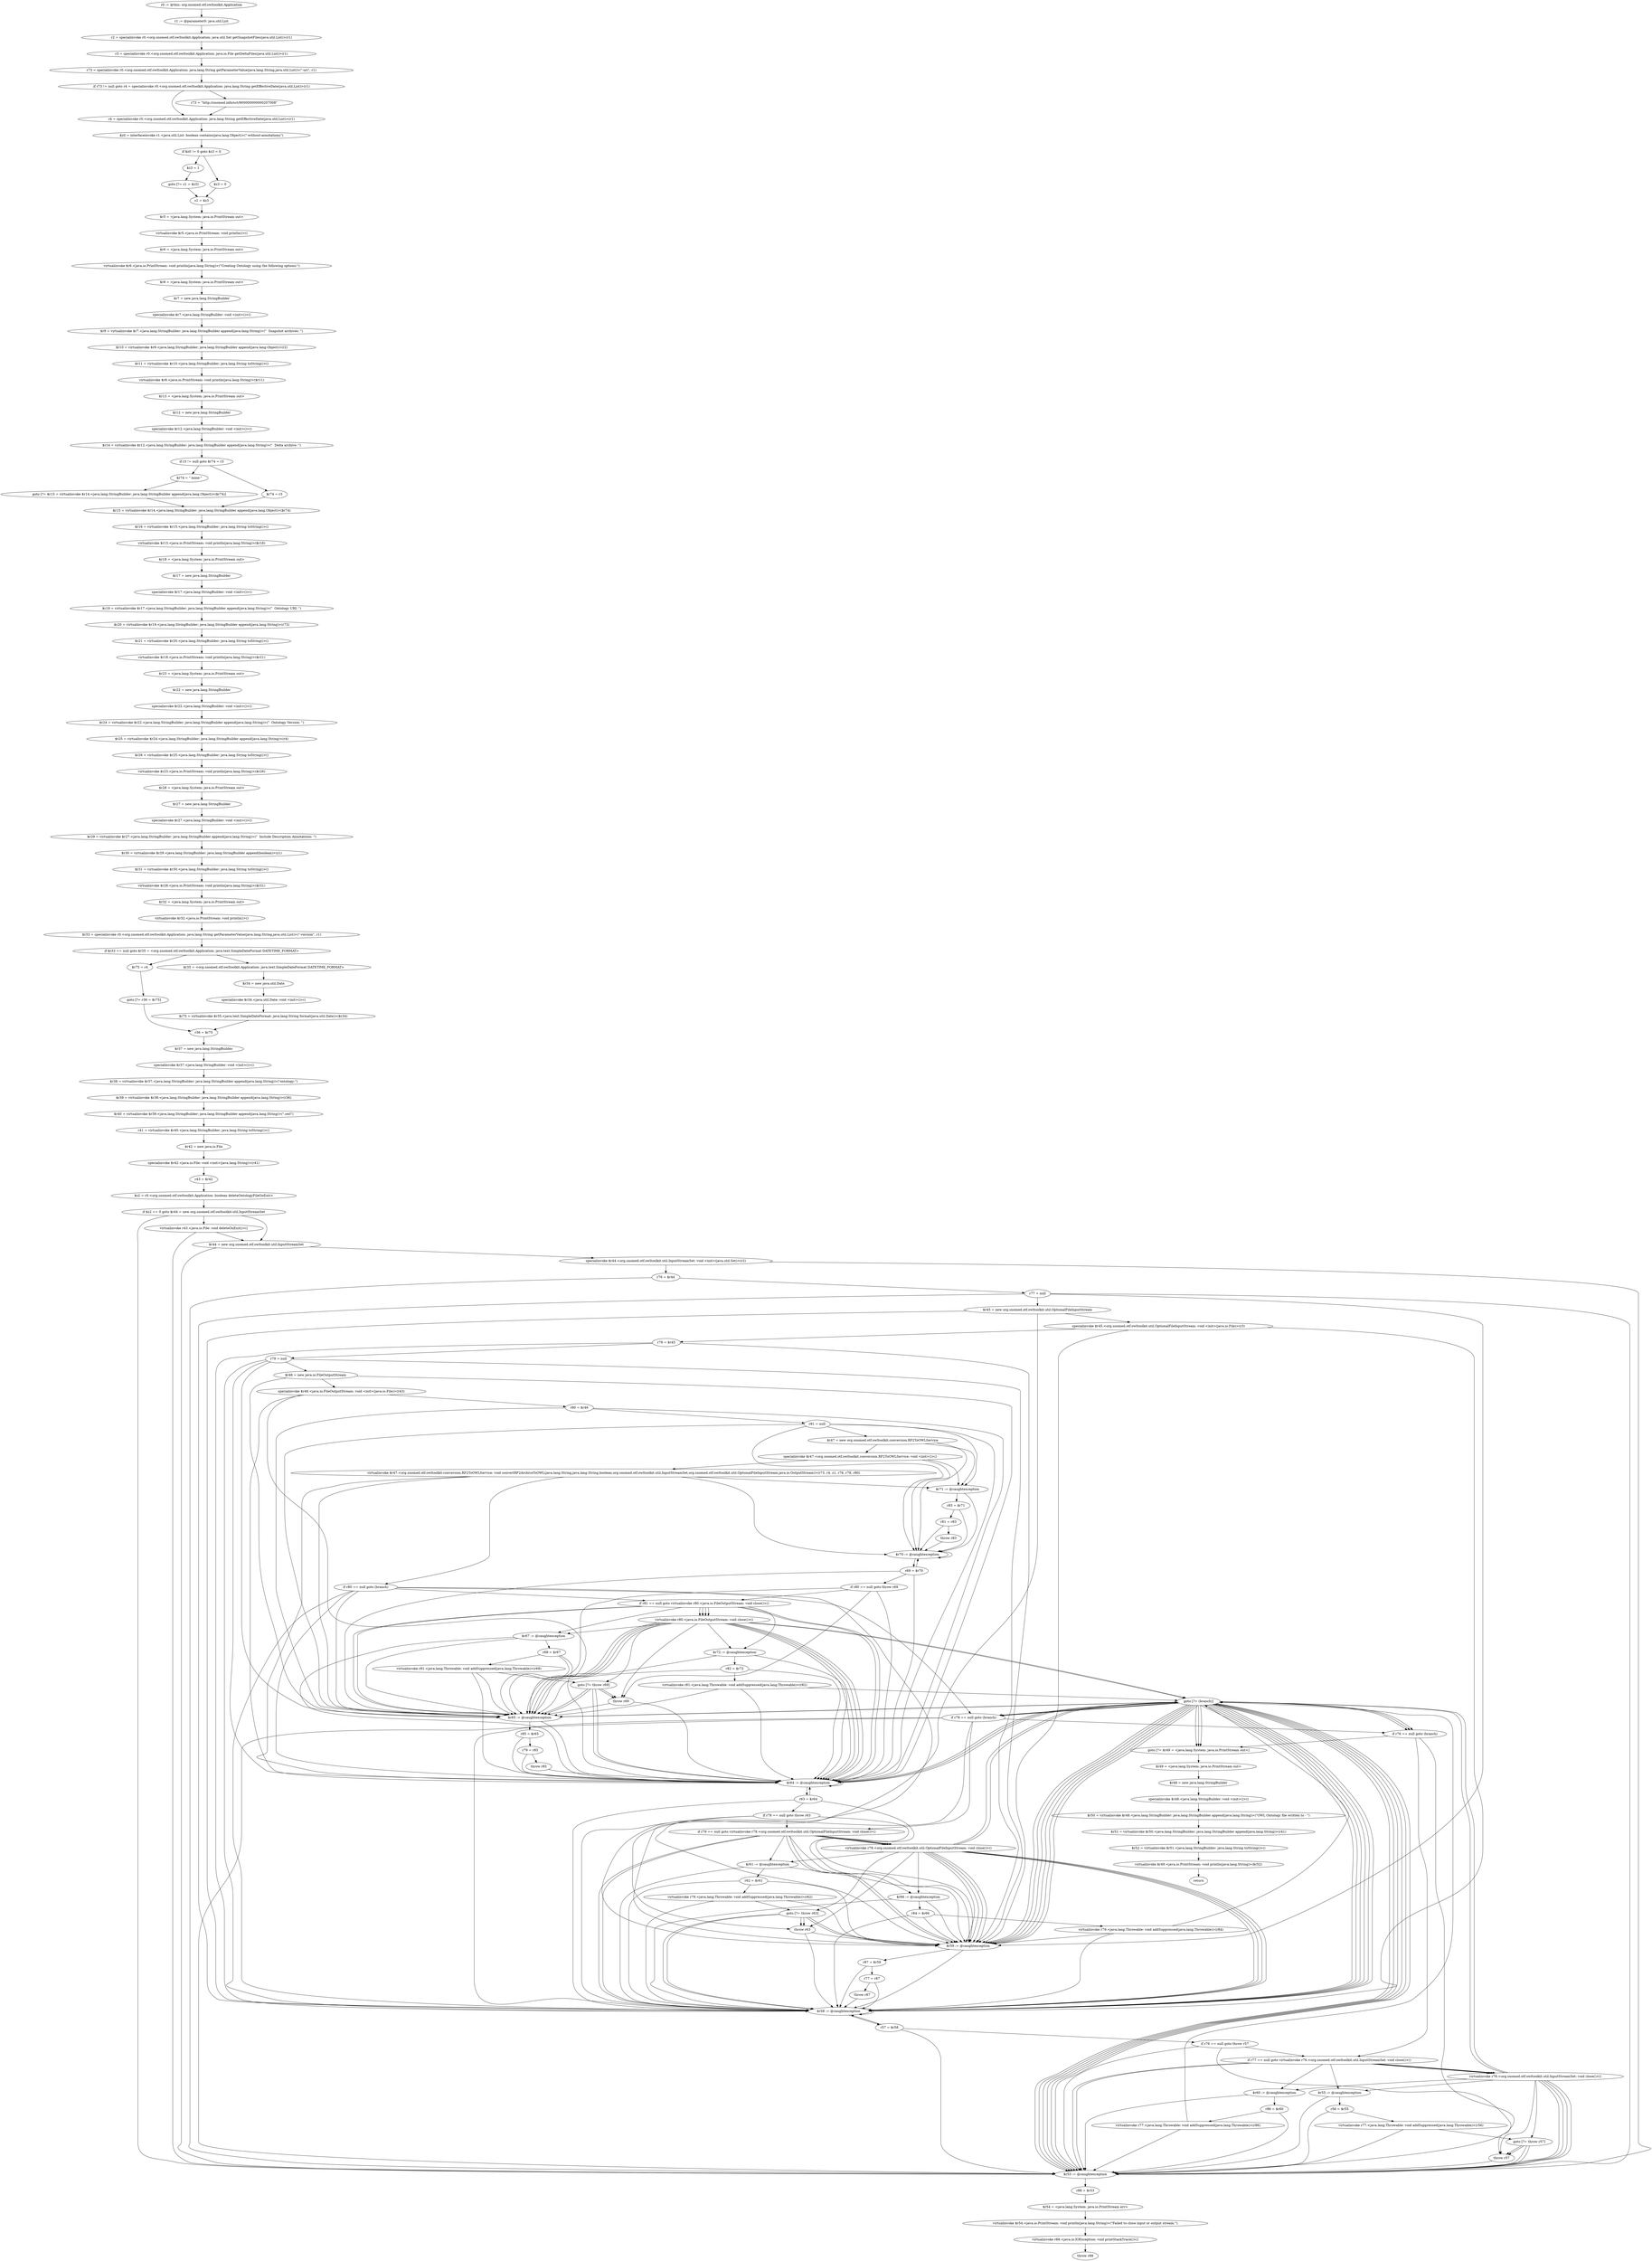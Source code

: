 digraph "unitGraph" {
    "r0 := @this: org.snomed.otf.owltoolkit.Application"
    "r1 := @parameter0: java.util.List"
    "r2 = specialinvoke r0.<org.snomed.otf.owltoolkit.Application: java.util.Set getSnapshotFiles(java.util.List)>(r1)"
    "r3 = specialinvoke r0.<org.snomed.otf.owltoolkit.Application: java.io.File getDeltaFiles(java.util.List)>(r1)"
    "r73 = specialinvoke r0.<org.snomed.otf.owltoolkit.Application: java.lang.String getParameterValue(java.lang.String,java.util.List)>(\"-uri\", r1)"
    "if r73 != null goto r4 = specialinvoke r0.<org.snomed.otf.owltoolkit.Application: java.lang.String getEffectiveDate(java.util.List)>(r1)"
    "r73 = \"http://snomed.info/sct/900000000000207008\""
    "r4 = specialinvoke r0.<org.snomed.otf.owltoolkit.Application: java.lang.String getEffectiveDate(java.util.List)>(r1)"
    "$z0 = interfaceinvoke r1.<java.util.List: boolean contains(java.lang.Object)>(\"-without-annotations\")"
    "if $z0 != 0 goto $z3 = 0"
    "$z3 = 1"
    "goto [?= z1 = $z3]"
    "$z3 = 0"
    "z1 = $z3"
    "$r5 = <java.lang.System: java.io.PrintStream out>"
    "virtualinvoke $r5.<java.io.PrintStream: void println()>()"
    "$r6 = <java.lang.System: java.io.PrintStream out>"
    "virtualinvoke $r6.<java.io.PrintStream: void println(java.lang.String)>(\"Creating Ontology using the following options:\")"
    "$r8 = <java.lang.System: java.io.PrintStream out>"
    "$r7 = new java.lang.StringBuilder"
    "specialinvoke $r7.<java.lang.StringBuilder: void <init>()>()"
    "$r9 = virtualinvoke $r7.<java.lang.StringBuilder: java.lang.StringBuilder append(java.lang.String)>(\"  Snapshot archives: \")"
    "$r10 = virtualinvoke $r9.<java.lang.StringBuilder: java.lang.StringBuilder append(java.lang.Object)>(r2)"
    "$r11 = virtualinvoke $r10.<java.lang.StringBuilder: java.lang.String toString()>()"
    "virtualinvoke $r8.<java.io.PrintStream: void println(java.lang.String)>($r11)"
    "$r13 = <java.lang.System: java.io.PrintStream out>"
    "$r12 = new java.lang.StringBuilder"
    "specialinvoke $r12.<java.lang.StringBuilder: void <init>()>()"
    "$r14 = virtualinvoke $r12.<java.lang.StringBuilder: java.lang.StringBuilder append(java.lang.String)>(\"  Delta archive: \")"
    "if r3 != null goto $r74 = r3"
    "$r74 = \"-none-\""
    "goto [?= $r15 = virtualinvoke $r14.<java.lang.StringBuilder: java.lang.StringBuilder append(java.lang.Object)>($r74)]"
    "$r74 = r3"
    "$r15 = virtualinvoke $r14.<java.lang.StringBuilder: java.lang.StringBuilder append(java.lang.Object)>($r74)"
    "$r16 = virtualinvoke $r15.<java.lang.StringBuilder: java.lang.String toString()>()"
    "virtualinvoke $r13.<java.io.PrintStream: void println(java.lang.String)>($r16)"
    "$r18 = <java.lang.System: java.io.PrintStream out>"
    "$r17 = new java.lang.StringBuilder"
    "specialinvoke $r17.<java.lang.StringBuilder: void <init>()>()"
    "$r19 = virtualinvoke $r17.<java.lang.StringBuilder: java.lang.StringBuilder append(java.lang.String)>(\"  Ontology URI: \")"
    "$r20 = virtualinvoke $r19.<java.lang.StringBuilder: java.lang.StringBuilder append(java.lang.String)>(r73)"
    "$r21 = virtualinvoke $r20.<java.lang.StringBuilder: java.lang.String toString()>()"
    "virtualinvoke $r18.<java.io.PrintStream: void println(java.lang.String)>($r21)"
    "$r23 = <java.lang.System: java.io.PrintStream out>"
    "$r22 = new java.lang.StringBuilder"
    "specialinvoke $r22.<java.lang.StringBuilder: void <init>()>()"
    "$r24 = virtualinvoke $r22.<java.lang.StringBuilder: java.lang.StringBuilder append(java.lang.String)>(\"  Ontology Version: \")"
    "$r25 = virtualinvoke $r24.<java.lang.StringBuilder: java.lang.StringBuilder append(java.lang.String)>(r4)"
    "$r26 = virtualinvoke $r25.<java.lang.StringBuilder: java.lang.String toString()>()"
    "virtualinvoke $r23.<java.io.PrintStream: void println(java.lang.String)>($r26)"
    "$r28 = <java.lang.System: java.io.PrintStream out>"
    "$r27 = new java.lang.StringBuilder"
    "specialinvoke $r27.<java.lang.StringBuilder: void <init>()>()"
    "$r29 = virtualinvoke $r27.<java.lang.StringBuilder: java.lang.StringBuilder append(java.lang.String)>(\"  Include Description Annotations: \")"
    "$r30 = virtualinvoke $r29.<java.lang.StringBuilder: java.lang.StringBuilder append(boolean)>(z1)"
    "$r31 = virtualinvoke $r30.<java.lang.StringBuilder: java.lang.String toString()>()"
    "virtualinvoke $r28.<java.io.PrintStream: void println(java.lang.String)>($r31)"
    "$r32 = <java.lang.System: java.io.PrintStream out>"
    "virtualinvoke $r32.<java.io.PrintStream: void println()>()"
    "$r33 = specialinvoke r0.<org.snomed.otf.owltoolkit.Application: java.lang.String getParameterValue(java.lang.String,java.util.List)>(\"-version\", r1)"
    "if $r33 == null goto $r35 = <org.snomed.otf.owltoolkit.Application: java.text.SimpleDateFormat DATETIME_FORMAT>"
    "$r75 = r4"
    "goto [?= r36 = $r75]"
    "$r35 = <org.snomed.otf.owltoolkit.Application: java.text.SimpleDateFormat DATETIME_FORMAT>"
    "$r34 = new java.util.Date"
    "specialinvoke $r34.<java.util.Date: void <init>()>()"
    "$r75 = virtualinvoke $r35.<java.text.SimpleDateFormat: java.lang.String format(java.util.Date)>($r34)"
    "r36 = $r75"
    "$r37 = new java.lang.StringBuilder"
    "specialinvoke $r37.<java.lang.StringBuilder: void <init>()>()"
    "$r38 = virtualinvoke $r37.<java.lang.StringBuilder: java.lang.StringBuilder append(java.lang.String)>(\"ontology-\")"
    "$r39 = virtualinvoke $r38.<java.lang.StringBuilder: java.lang.StringBuilder append(java.lang.String)>(r36)"
    "$r40 = virtualinvoke $r39.<java.lang.StringBuilder: java.lang.StringBuilder append(java.lang.String)>(\".owl\")"
    "r41 = virtualinvoke $r40.<java.lang.StringBuilder: java.lang.String toString()>()"
    "$r42 = new java.io.File"
    "specialinvoke $r42.<java.io.File: void <init>(java.lang.String)>(r41)"
    "r43 = $r42"
    "$z2 = r0.<org.snomed.otf.owltoolkit.Application: boolean deleteOntologyFileOnExit>"
    "if $z2 == 0 goto $r44 = new org.snomed.otf.owltoolkit.util.InputStreamSet"
    "virtualinvoke r43.<java.io.File: void deleteOnExit()>()"
    "$r44 = new org.snomed.otf.owltoolkit.util.InputStreamSet"
    "specialinvoke $r44.<org.snomed.otf.owltoolkit.util.InputStreamSet: void <init>(java.util.Set)>(r2)"
    "r76 = $r44"
    "r77 = null"
    "$r45 = new org.snomed.otf.owltoolkit.util.OptionalFileInputStream"
    "specialinvoke $r45.<org.snomed.otf.owltoolkit.util.OptionalFileInputStream: void <init>(java.io.File)>(r3)"
    "r78 = $r45"
    "r79 = null"
    "$r46 = new java.io.FileOutputStream"
    "specialinvoke $r46.<java.io.FileOutputStream: void <init>(java.io.File)>(r43)"
    "r80 = $r46"
    "r81 = null"
    "$r47 = new org.snomed.otf.owltoolkit.conversion.RF2ToOWLService"
    "specialinvoke $r47.<org.snomed.otf.owltoolkit.conversion.RF2ToOWLService: void <init>()>()"
    "virtualinvoke $r47.<org.snomed.otf.owltoolkit.conversion.RF2ToOWLService: void convertRF2ArchiveToOWL(java.lang.String,java.lang.String,boolean,org.snomed.otf.owltoolkit.util.InputStreamSet,org.snomed.otf.owltoolkit.util.OptionalFileInputStream,java.io.OutputStream)>(r73, r4, z1, r76, r78, r80)"
    "if r80 == null goto (branch)"
    "if r81 == null goto virtualinvoke r80.<java.io.FileOutputStream: void close()>()"
    "virtualinvoke r80.<java.io.FileOutputStream: void close()>()"
    "goto [?= (branch)]"
    "$r72 := @caughtexception"
    "r82 = $r72"
    "virtualinvoke r81.<java.lang.Throwable: void addSuppressed(java.lang.Throwable)>(r82)"
    "$r71 := @caughtexception"
    "r83 = $r71"
    "r81 = r83"
    "throw r83"
    "$r70 := @caughtexception"
    "r69 = $r70"
    "if r80 == null goto throw r69"
    "goto [?= throw r69]"
    "$r67 := @caughtexception"
    "r68 = $r67"
    "virtualinvoke r81.<java.lang.Throwable: void addSuppressed(java.lang.Throwable)>(r68)"
    "throw r69"
    "if r78 == null goto (branch)"
    "if r79 == null goto virtualinvoke r78.<org.snomed.otf.owltoolkit.util.OptionalFileInputStream: void close()>()"
    "virtualinvoke r78.<org.snomed.otf.owltoolkit.util.OptionalFileInputStream: void close()>()"
    "$r66 := @caughtexception"
    "r84 = $r66"
    "virtualinvoke r79.<java.lang.Throwable: void addSuppressed(java.lang.Throwable)>(r84)"
    "$r65 := @caughtexception"
    "r85 = $r65"
    "r79 = r85"
    "throw r85"
    "$r64 := @caughtexception"
    "r63 = $r64"
    "if r78 == null goto throw r63"
    "goto [?= throw r63]"
    "$r61 := @caughtexception"
    "r62 = $r61"
    "virtualinvoke r79.<java.lang.Throwable: void addSuppressed(java.lang.Throwable)>(r62)"
    "throw r63"
    "if r76 == null goto (branch)"
    "if r77 == null goto virtualinvoke r76.<org.snomed.otf.owltoolkit.util.InputStreamSet: void close()>()"
    "virtualinvoke r76.<org.snomed.otf.owltoolkit.util.InputStreamSet: void close()>()"
    "$r60 := @caughtexception"
    "r86 = $r60"
    "virtualinvoke r77.<java.lang.Throwable: void addSuppressed(java.lang.Throwable)>(r86)"
    "$r59 := @caughtexception"
    "r87 = $r59"
    "r77 = r87"
    "throw r87"
    "$r58 := @caughtexception"
    "r57 = $r58"
    "if r76 == null goto throw r57"
    "goto [?= throw r57]"
    "$r55 := @caughtexception"
    "r56 = $r55"
    "virtualinvoke r77.<java.lang.Throwable: void addSuppressed(java.lang.Throwable)>(r56)"
    "throw r57"
    "goto [?= $r49 = <java.lang.System: java.io.PrintStream out>]"
    "$r53 := @caughtexception"
    "r88 = $r53"
    "$r54 = <java.lang.System: java.io.PrintStream err>"
    "virtualinvoke $r54.<java.io.PrintStream: void println(java.lang.String)>(\"Failed to close input or output stream.\")"
    "virtualinvoke r88.<java.io.IOException: void printStackTrace()>()"
    "throw r88"
    "$r49 = <java.lang.System: java.io.PrintStream out>"
    "$r48 = new java.lang.StringBuilder"
    "specialinvoke $r48.<java.lang.StringBuilder: void <init>()>()"
    "$r50 = virtualinvoke $r48.<java.lang.StringBuilder: java.lang.StringBuilder append(java.lang.String)>(\"OWL Ontology file written to - \")"
    "$r51 = virtualinvoke $r50.<java.lang.StringBuilder: java.lang.StringBuilder append(java.lang.String)>(r41)"
    "$r52 = virtualinvoke $r51.<java.lang.StringBuilder: java.lang.String toString()>()"
    "virtualinvoke $r49.<java.io.PrintStream: void println(java.lang.String)>($r52)"
    "return"
    "r0 := @this: org.snomed.otf.owltoolkit.Application"->"r1 := @parameter0: java.util.List";
    "r1 := @parameter0: java.util.List"->"r2 = specialinvoke r0.<org.snomed.otf.owltoolkit.Application: java.util.Set getSnapshotFiles(java.util.List)>(r1)";
    "r2 = specialinvoke r0.<org.snomed.otf.owltoolkit.Application: java.util.Set getSnapshotFiles(java.util.List)>(r1)"->"r3 = specialinvoke r0.<org.snomed.otf.owltoolkit.Application: java.io.File getDeltaFiles(java.util.List)>(r1)";
    "r3 = specialinvoke r0.<org.snomed.otf.owltoolkit.Application: java.io.File getDeltaFiles(java.util.List)>(r1)"->"r73 = specialinvoke r0.<org.snomed.otf.owltoolkit.Application: java.lang.String getParameterValue(java.lang.String,java.util.List)>(\"-uri\", r1)";
    "r73 = specialinvoke r0.<org.snomed.otf.owltoolkit.Application: java.lang.String getParameterValue(java.lang.String,java.util.List)>(\"-uri\", r1)"->"if r73 != null goto r4 = specialinvoke r0.<org.snomed.otf.owltoolkit.Application: java.lang.String getEffectiveDate(java.util.List)>(r1)";
    "if r73 != null goto r4 = specialinvoke r0.<org.snomed.otf.owltoolkit.Application: java.lang.String getEffectiveDate(java.util.List)>(r1)"->"r73 = \"http://snomed.info/sct/900000000000207008\"";
    "if r73 != null goto r4 = specialinvoke r0.<org.snomed.otf.owltoolkit.Application: java.lang.String getEffectiveDate(java.util.List)>(r1)"->"r4 = specialinvoke r0.<org.snomed.otf.owltoolkit.Application: java.lang.String getEffectiveDate(java.util.List)>(r1)";
    "r73 = \"http://snomed.info/sct/900000000000207008\""->"r4 = specialinvoke r0.<org.snomed.otf.owltoolkit.Application: java.lang.String getEffectiveDate(java.util.List)>(r1)";
    "r4 = specialinvoke r0.<org.snomed.otf.owltoolkit.Application: java.lang.String getEffectiveDate(java.util.List)>(r1)"->"$z0 = interfaceinvoke r1.<java.util.List: boolean contains(java.lang.Object)>(\"-without-annotations\")";
    "$z0 = interfaceinvoke r1.<java.util.List: boolean contains(java.lang.Object)>(\"-without-annotations\")"->"if $z0 != 0 goto $z3 = 0";
    "if $z0 != 0 goto $z3 = 0"->"$z3 = 1";
    "if $z0 != 0 goto $z3 = 0"->"$z3 = 0";
    "$z3 = 1"->"goto [?= z1 = $z3]";
    "goto [?= z1 = $z3]"->"z1 = $z3";
    "$z3 = 0"->"z1 = $z3";
    "z1 = $z3"->"$r5 = <java.lang.System: java.io.PrintStream out>";
    "$r5 = <java.lang.System: java.io.PrintStream out>"->"virtualinvoke $r5.<java.io.PrintStream: void println()>()";
    "virtualinvoke $r5.<java.io.PrintStream: void println()>()"->"$r6 = <java.lang.System: java.io.PrintStream out>";
    "$r6 = <java.lang.System: java.io.PrintStream out>"->"virtualinvoke $r6.<java.io.PrintStream: void println(java.lang.String)>(\"Creating Ontology using the following options:\")";
    "virtualinvoke $r6.<java.io.PrintStream: void println(java.lang.String)>(\"Creating Ontology using the following options:\")"->"$r8 = <java.lang.System: java.io.PrintStream out>";
    "$r8 = <java.lang.System: java.io.PrintStream out>"->"$r7 = new java.lang.StringBuilder";
    "$r7 = new java.lang.StringBuilder"->"specialinvoke $r7.<java.lang.StringBuilder: void <init>()>()";
    "specialinvoke $r7.<java.lang.StringBuilder: void <init>()>()"->"$r9 = virtualinvoke $r7.<java.lang.StringBuilder: java.lang.StringBuilder append(java.lang.String)>(\"  Snapshot archives: \")";
    "$r9 = virtualinvoke $r7.<java.lang.StringBuilder: java.lang.StringBuilder append(java.lang.String)>(\"  Snapshot archives: \")"->"$r10 = virtualinvoke $r9.<java.lang.StringBuilder: java.lang.StringBuilder append(java.lang.Object)>(r2)";
    "$r10 = virtualinvoke $r9.<java.lang.StringBuilder: java.lang.StringBuilder append(java.lang.Object)>(r2)"->"$r11 = virtualinvoke $r10.<java.lang.StringBuilder: java.lang.String toString()>()";
    "$r11 = virtualinvoke $r10.<java.lang.StringBuilder: java.lang.String toString()>()"->"virtualinvoke $r8.<java.io.PrintStream: void println(java.lang.String)>($r11)";
    "virtualinvoke $r8.<java.io.PrintStream: void println(java.lang.String)>($r11)"->"$r13 = <java.lang.System: java.io.PrintStream out>";
    "$r13 = <java.lang.System: java.io.PrintStream out>"->"$r12 = new java.lang.StringBuilder";
    "$r12 = new java.lang.StringBuilder"->"specialinvoke $r12.<java.lang.StringBuilder: void <init>()>()";
    "specialinvoke $r12.<java.lang.StringBuilder: void <init>()>()"->"$r14 = virtualinvoke $r12.<java.lang.StringBuilder: java.lang.StringBuilder append(java.lang.String)>(\"  Delta archive: \")";
    "$r14 = virtualinvoke $r12.<java.lang.StringBuilder: java.lang.StringBuilder append(java.lang.String)>(\"  Delta archive: \")"->"if r3 != null goto $r74 = r3";
    "if r3 != null goto $r74 = r3"->"$r74 = \"-none-\"";
    "if r3 != null goto $r74 = r3"->"$r74 = r3";
    "$r74 = \"-none-\""->"goto [?= $r15 = virtualinvoke $r14.<java.lang.StringBuilder: java.lang.StringBuilder append(java.lang.Object)>($r74)]";
    "goto [?= $r15 = virtualinvoke $r14.<java.lang.StringBuilder: java.lang.StringBuilder append(java.lang.Object)>($r74)]"->"$r15 = virtualinvoke $r14.<java.lang.StringBuilder: java.lang.StringBuilder append(java.lang.Object)>($r74)";
    "$r74 = r3"->"$r15 = virtualinvoke $r14.<java.lang.StringBuilder: java.lang.StringBuilder append(java.lang.Object)>($r74)";
    "$r15 = virtualinvoke $r14.<java.lang.StringBuilder: java.lang.StringBuilder append(java.lang.Object)>($r74)"->"$r16 = virtualinvoke $r15.<java.lang.StringBuilder: java.lang.String toString()>()";
    "$r16 = virtualinvoke $r15.<java.lang.StringBuilder: java.lang.String toString()>()"->"virtualinvoke $r13.<java.io.PrintStream: void println(java.lang.String)>($r16)";
    "virtualinvoke $r13.<java.io.PrintStream: void println(java.lang.String)>($r16)"->"$r18 = <java.lang.System: java.io.PrintStream out>";
    "$r18 = <java.lang.System: java.io.PrintStream out>"->"$r17 = new java.lang.StringBuilder";
    "$r17 = new java.lang.StringBuilder"->"specialinvoke $r17.<java.lang.StringBuilder: void <init>()>()";
    "specialinvoke $r17.<java.lang.StringBuilder: void <init>()>()"->"$r19 = virtualinvoke $r17.<java.lang.StringBuilder: java.lang.StringBuilder append(java.lang.String)>(\"  Ontology URI: \")";
    "$r19 = virtualinvoke $r17.<java.lang.StringBuilder: java.lang.StringBuilder append(java.lang.String)>(\"  Ontology URI: \")"->"$r20 = virtualinvoke $r19.<java.lang.StringBuilder: java.lang.StringBuilder append(java.lang.String)>(r73)";
    "$r20 = virtualinvoke $r19.<java.lang.StringBuilder: java.lang.StringBuilder append(java.lang.String)>(r73)"->"$r21 = virtualinvoke $r20.<java.lang.StringBuilder: java.lang.String toString()>()";
    "$r21 = virtualinvoke $r20.<java.lang.StringBuilder: java.lang.String toString()>()"->"virtualinvoke $r18.<java.io.PrintStream: void println(java.lang.String)>($r21)";
    "virtualinvoke $r18.<java.io.PrintStream: void println(java.lang.String)>($r21)"->"$r23 = <java.lang.System: java.io.PrintStream out>";
    "$r23 = <java.lang.System: java.io.PrintStream out>"->"$r22 = new java.lang.StringBuilder";
    "$r22 = new java.lang.StringBuilder"->"specialinvoke $r22.<java.lang.StringBuilder: void <init>()>()";
    "specialinvoke $r22.<java.lang.StringBuilder: void <init>()>()"->"$r24 = virtualinvoke $r22.<java.lang.StringBuilder: java.lang.StringBuilder append(java.lang.String)>(\"  Ontology Version: \")";
    "$r24 = virtualinvoke $r22.<java.lang.StringBuilder: java.lang.StringBuilder append(java.lang.String)>(\"  Ontology Version: \")"->"$r25 = virtualinvoke $r24.<java.lang.StringBuilder: java.lang.StringBuilder append(java.lang.String)>(r4)";
    "$r25 = virtualinvoke $r24.<java.lang.StringBuilder: java.lang.StringBuilder append(java.lang.String)>(r4)"->"$r26 = virtualinvoke $r25.<java.lang.StringBuilder: java.lang.String toString()>()";
    "$r26 = virtualinvoke $r25.<java.lang.StringBuilder: java.lang.String toString()>()"->"virtualinvoke $r23.<java.io.PrintStream: void println(java.lang.String)>($r26)";
    "virtualinvoke $r23.<java.io.PrintStream: void println(java.lang.String)>($r26)"->"$r28 = <java.lang.System: java.io.PrintStream out>";
    "$r28 = <java.lang.System: java.io.PrintStream out>"->"$r27 = new java.lang.StringBuilder";
    "$r27 = new java.lang.StringBuilder"->"specialinvoke $r27.<java.lang.StringBuilder: void <init>()>()";
    "specialinvoke $r27.<java.lang.StringBuilder: void <init>()>()"->"$r29 = virtualinvoke $r27.<java.lang.StringBuilder: java.lang.StringBuilder append(java.lang.String)>(\"  Include Description Annotations: \")";
    "$r29 = virtualinvoke $r27.<java.lang.StringBuilder: java.lang.StringBuilder append(java.lang.String)>(\"  Include Description Annotations: \")"->"$r30 = virtualinvoke $r29.<java.lang.StringBuilder: java.lang.StringBuilder append(boolean)>(z1)";
    "$r30 = virtualinvoke $r29.<java.lang.StringBuilder: java.lang.StringBuilder append(boolean)>(z1)"->"$r31 = virtualinvoke $r30.<java.lang.StringBuilder: java.lang.String toString()>()";
    "$r31 = virtualinvoke $r30.<java.lang.StringBuilder: java.lang.String toString()>()"->"virtualinvoke $r28.<java.io.PrintStream: void println(java.lang.String)>($r31)";
    "virtualinvoke $r28.<java.io.PrintStream: void println(java.lang.String)>($r31)"->"$r32 = <java.lang.System: java.io.PrintStream out>";
    "$r32 = <java.lang.System: java.io.PrintStream out>"->"virtualinvoke $r32.<java.io.PrintStream: void println()>()";
    "virtualinvoke $r32.<java.io.PrintStream: void println()>()"->"$r33 = specialinvoke r0.<org.snomed.otf.owltoolkit.Application: java.lang.String getParameterValue(java.lang.String,java.util.List)>(\"-version\", r1)";
    "$r33 = specialinvoke r0.<org.snomed.otf.owltoolkit.Application: java.lang.String getParameterValue(java.lang.String,java.util.List)>(\"-version\", r1)"->"if $r33 == null goto $r35 = <org.snomed.otf.owltoolkit.Application: java.text.SimpleDateFormat DATETIME_FORMAT>";
    "if $r33 == null goto $r35 = <org.snomed.otf.owltoolkit.Application: java.text.SimpleDateFormat DATETIME_FORMAT>"->"$r75 = r4";
    "if $r33 == null goto $r35 = <org.snomed.otf.owltoolkit.Application: java.text.SimpleDateFormat DATETIME_FORMAT>"->"$r35 = <org.snomed.otf.owltoolkit.Application: java.text.SimpleDateFormat DATETIME_FORMAT>";
    "$r75 = r4"->"goto [?= r36 = $r75]";
    "goto [?= r36 = $r75]"->"r36 = $r75";
    "$r35 = <org.snomed.otf.owltoolkit.Application: java.text.SimpleDateFormat DATETIME_FORMAT>"->"$r34 = new java.util.Date";
    "$r34 = new java.util.Date"->"specialinvoke $r34.<java.util.Date: void <init>()>()";
    "specialinvoke $r34.<java.util.Date: void <init>()>()"->"$r75 = virtualinvoke $r35.<java.text.SimpleDateFormat: java.lang.String format(java.util.Date)>($r34)";
    "$r75 = virtualinvoke $r35.<java.text.SimpleDateFormat: java.lang.String format(java.util.Date)>($r34)"->"r36 = $r75";
    "r36 = $r75"->"$r37 = new java.lang.StringBuilder";
    "$r37 = new java.lang.StringBuilder"->"specialinvoke $r37.<java.lang.StringBuilder: void <init>()>()";
    "specialinvoke $r37.<java.lang.StringBuilder: void <init>()>()"->"$r38 = virtualinvoke $r37.<java.lang.StringBuilder: java.lang.StringBuilder append(java.lang.String)>(\"ontology-\")";
    "$r38 = virtualinvoke $r37.<java.lang.StringBuilder: java.lang.StringBuilder append(java.lang.String)>(\"ontology-\")"->"$r39 = virtualinvoke $r38.<java.lang.StringBuilder: java.lang.StringBuilder append(java.lang.String)>(r36)";
    "$r39 = virtualinvoke $r38.<java.lang.StringBuilder: java.lang.StringBuilder append(java.lang.String)>(r36)"->"$r40 = virtualinvoke $r39.<java.lang.StringBuilder: java.lang.StringBuilder append(java.lang.String)>(\".owl\")";
    "$r40 = virtualinvoke $r39.<java.lang.StringBuilder: java.lang.StringBuilder append(java.lang.String)>(\".owl\")"->"r41 = virtualinvoke $r40.<java.lang.StringBuilder: java.lang.String toString()>()";
    "r41 = virtualinvoke $r40.<java.lang.StringBuilder: java.lang.String toString()>()"->"$r42 = new java.io.File";
    "$r42 = new java.io.File"->"specialinvoke $r42.<java.io.File: void <init>(java.lang.String)>(r41)";
    "specialinvoke $r42.<java.io.File: void <init>(java.lang.String)>(r41)"->"r43 = $r42";
    "r43 = $r42"->"$z2 = r0.<org.snomed.otf.owltoolkit.Application: boolean deleteOntologyFileOnExit>";
    "$z2 = r0.<org.snomed.otf.owltoolkit.Application: boolean deleteOntologyFileOnExit>"->"if $z2 == 0 goto $r44 = new org.snomed.otf.owltoolkit.util.InputStreamSet";
    "if $z2 == 0 goto $r44 = new org.snomed.otf.owltoolkit.util.InputStreamSet"->"virtualinvoke r43.<java.io.File: void deleteOnExit()>()";
    "if $z2 == 0 goto $r44 = new org.snomed.otf.owltoolkit.util.InputStreamSet"->"$r44 = new org.snomed.otf.owltoolkit.util.InputStreamSet";
    "if $z2 == 0 goto $r44 = new org.snomed.otf.owltoolkit.util.InputStreamSet"->"$r53 := @caughtexception";
    "virtualinvoke r43.<java.io.File: void deleteOnExit()>()"->"$r44 = new org.snomed.otf.owltoolkit.util.InputStreamSet";
    "virtualinvoke r43.<java.io.File: void deleteOnExit()>()"->"$r53 := @caughtexception";
    "$r44 = new org.snomed.otf.owltoolkit.util.InputStreamSet"->"specialinvoke $r44.<org.snomed.otf.owltoolkit.util.InputStreamSet: void <init>(java.util.Set)>(r2)";
    "$r44 = new org.snomed.otf.owltoolkit.util.InputStreamSet"->"$r53 := @caughtexception";
    "specialinvoke $r44.<org.snomed.otf.owltoolkit.util.InputStreamSet: void <init>(java.util.Set)>(r2)"->"r76 = $r44";
    "specialinvoke $r44.<org.snomed.otf.owltoolkit.util.InputStreamSet: void <init>(java.util.Set)>(r2)"->"$r53 := @caughtexception";
    "r76 = $r44"->"r77 = null";
    "r76 = $r44"->"$r53 := @caughtexception";
    "r77 = null"->"$r59 := @caughtexception";
    "r77 = null"->"$r53 := @caughtexception";
    "r77 = null"->"$r58 := @caughtexception";
    "r77 = null"->"$r45 = new org.snomed.otf.owltoolkit.util.OptionalFileInputStream";
    "$r45 = new org.snomed.otf.owltoolkit.util.OptionalFileInputStream"->"$r59 := @caughtexception";
    "$r45 = new org.snomed.otf.owltoolkit.util.OptionalFileInputStream"->"$r58 := @caughtexception";
    "$r45 = new org.snomed.otf.owltoolkit.util.OptionalFileInputStream"->"specialinvoke $r45.<org.snomed.otf.owltoolkit.util.OptionalFileInputStream: void <init>(java.io.File)>(r3)";
    "specialinvoke $r45.<org.snomed.otf.owltoolkit.util.OptionalFileInputStream: void <init>(java.io.File)>(r3)"->"$r59 := @caughtexception";
    "specialinvoke $r45.<org.snomed.otf.owltoolkit.util.OptionalFileInputStream: void <init>(java.io.File)>(r3)"->"$r58 := @caughtexception";
    "specialinvoke $r45.<org.snomed.otf.owltoolkit.util.OptionalFileInputStream: void <init>(java.io.File)>(r3)"->"r78 = $r45";
    "r78 = $r45"->"$r59 := @caughtexception";
    "r78 = $r45"->"$r58 := @caughtexception";
    "r78 = $r45"->"r79 = null";
    "r79 = null"->"$r65 := @caughtexception";
    "r79 = null"->"$r59 := @caughtexception";
    "r79 = null"->"$r64 := @caughtexception";
    "r79 = null"->"$r58 := @caughtexception";
    "r79 = null"->"$r46 = new java.io.FileOutputStream";
    "$r46 = new java.io.FileOutputStream"->"$r65 := @caughtexception";
    "$r46 = new java.io.FileOutputStream"->"$r64 := @caughtexception";
    "$r46 = new java.io.FileOutputStream"->"specialinvoke $r46.<java.io.FileOutputStream: void <init>(java.io.File)>(r43)";
    "specialinvoke $r46.<java.io.FileOutputStream: void <init>(java.io.File)>(r43)"->"$r65 := @caughtexception";
    "specialinvoke $r46.<java.io.FileOutputStream: void <init>(java.io.File)>(r43)"->"$r64 := @caughtexception";
    "specialinvoke $r46.<java.io.FileOutputStream: void <init>(java.io.File)>(r43)"->"r80 = $r46";
    "r80 = $r46"->"$r65 := @caughtexception";
    "r80 = $r46"->"$r64 := @caughtexception";
    "r80 = $r46"->"r81 = null";
    "r81 = null"->"$r71 := @caughtexception";
    "r81 = null"->"$r65 := @caughtexception";
    "r81 = null"->"$r70 := @caughtexception";
    "r81 = null"->"$r64 := @caughtexception";
    "r81 = null"->"$r47 = new org.snomed.otf.owltoolkit.conversion.RF2ToOWLService";
    "$r47 = new org.snomed.otf.owltoolkit.conversion.RF2ToOWLService"->"$r71 := @caughtexception";
    "$r47 = new org.snomed.otf.owltoolkit.conversion.RF2ToOWLService"->"$r70 := @caughtexception";
    "$r47 = new org.snomed.otf.owltoolkit.conversion.RF2ToOWLService"->"specialinvoke $r47.<org.snomed.otf.owltoolkit.conversion.RF2ToOWLService: void <init>()>()";
    "specialinvoke $r47.<org.snomed.otf.owltoolkit.conversion.RF2ToOWLService: void <init>()>()"->"$r71 := @caughtexception";
    "specialinvoke $r47.<org.snomed.otf.owltoolkit.conversion.RF2ToOWLService: void <init>()>()"->"$r70 := @caughtexception";
    "specialinvoke $r47.<org.snomed.otf.owltoolkit.conversion.RF2ToOWLService: void <init>()>()"->"virtualinvoke $r47.<org.snomed.otf.owltoolkit.conversion.RF2ToOWLService: void convertRF2ArchiveToOWL(java.lang.String,java.lang.String,boolean,org.snomed.otf.owltoolkit.util.InputStreamSet,org.snomed.otf.owltoolkit.util.OptionalFileInputStream,java.io.OutputStream)>(r73, r4, z1, r76, r78, r80)";
    "virtualinvoke $r47.<org.snomed.otf.owltoolkit.conversion.RF2ToOWLService: void convertRF2ArchiveToOWL(java.lang.String,java.lang.String,boolean,org.snomed.otf.owltoolkit.util.InputStreamSet,org.snomed.otf.owltoolkit.util.OptionalFileInputStream,java.io.OutputStream)>(r73, r4, z1, r76, r78, r80)"->"$r71 := @caughtexception";
    "virtualinvoke $r47.<org.snomed.otf.owltoolkit.conversion.RF2ToOWLService: void convertRF2ArchiveToOWL(java.lang.String,java.lang.String,boolean,org.snomed.otf.owltoolkit.util.InputStreamSet,org.snomed.otf.owltoolkit.util.OptionalFileInputStream,java.io.OutputStream)>(r73, r4, z1, r76, r78, r80)"->"$r65 := @caughtexception";
    "virtualinvoke $r47.<org.snomed.otf.owltoolkit.conversion.RF2ToOWLService: void convertRF2ArchiveToOWL(java.lang.String,java.lang.String,boolean,org.snomed.otf.owltoolkit.util.InputStreamSet,org.snomed.otf.owltoolkit.util.OptionalFileInputStream,java.io.OutputStream)>(r73, r4, z1, r76, r78, r80)"->"$r70 := @caughtexception";
    "virtualinvoke $r47.<org.snomed.otf.owltoolkit.conversion.RF2ToOWLService: void convertRF2ArchiveToOWL(java.lang.String,java.lang.String,boolean,org.snomed.otf.owltoolkit.util.InputStreamSet,org.snomed.otf.owltoolkit.util.OptionalFileInputStream,java.io.OutputStream)>(r73, r4, z1, r76, r78, r80)"->"$r64 := @caughtexception";
    "virtualinvoke $r47.<org.snomed.otf.owltoolkit.conversion.RF2ToOWLService: void convertRF2ArchiveToOWL(java.lang.String,java.lang.String,boolean,org.snomed.otf.owltoolkit.util.InputStreamSet,org.snomed.otf.owltoolkit.util.OptionalFileInputStream,java.io.OutputStream)>(r73, r4, z1, r76, r78, r80)"->"if r80 == null goto (branch)";
    "if r80 == null goto (branch)"->"$r65 := @caughtexception";
    "if r80 == null goto (branch)"->"$r59 := @caughtexception";
    "if r80 == null goto (branch)"->"$r64 := @caughtexception";
    "if r80 == null goto (branch)"->"$r58 := @caughtexception";
    "if r80 == null goto (branch)"->"if r81 == null goto virtualinvoke r80.<java.io.FileOutputStream: void close()>()";
    "if r80 == null goto (branch)"->"if r78 == null goto (branch)";
    "if r81 == null goto virtualinvoke r80.<java.io.FileOutputStream: void close()>()"->"$r72 := @caughtexception";
    "if r81 == null goto virtualinvoke r80.<java.io.FileOutputStream: void close()>()"->"$r65 := @caughtexception";
    "if r81 == null goto virtualinvoke r80.<java.io.FileOutputStream: void close()>()"->"$r64 := @caughtexception";
    "if r81 == null goto virtualinvoke r80.<java.io.FileOutputStream: void close()>()"->"virtualinvoke r80.<java.io.FileOutputStream: void close()>()";
    "if r81 == null goto virtualinvoke r80.<java.io.FileOutputStream: void close()>()"->"virtualinvoke r80.<java.io.FileOutputStream: void close()>()";
    "virtualinvoke r80.<java.io.FileOutputStream: void close()>()"->"$r72 := @caughtexception";
    "virtualinvoke r80.<java.io.FileOutputStream: void close()>()"->"$r65 := @caughtexception";
    "virtualinvoke r80.<java.io.FileOutputStream: void close()>()"->"$r64 := @caughtexception";
    "virtualinvoke r80.<java.io.FileOutputStream: void close()>()"->"goto [?= (branch)]";
    "goto [?= (branch)]"->"$r65 := @caughtexception";
    "goto [?= (branch)]"->"$r59 := @caughtexception";
    "goto [?= (branch)]"->"$r64 := @caughtexception";
    "goto [?= (branch)]"->"$r58 := @caughtexception";
    "goto [?= (branch)]"->"if r78 == null goto (branch)";
    "$r72 := @caughtexception"->"$r65 := @caughtexception";
    "$r72 := @caughtexception"->"$r64 := @caughtexception";
    "$r72 := @caughtexception"->"r82 = $r72";
    "r82 = $r72"->"$r65 := @caughtexception";
    "r82 = $r72"->"$r64 := @caughtexception";
    "r82 = $r72"->"virtualinvoke r81.<java.lang.Throwable: void addSuppressed(java.lang.Throwable)>(r82)";
    "virtualinvoke r81.<java.lang.Throwable: void addSuppressed(java.lang.Throwable)>(r82)"->"$r65 := @caughtexception";
    "virtualinvoke r81.<java.lang.Throwable: void addSuppressed(java.lang.Throwable)>(r82)"->"$r64 := @caughtexception";
    "virtualinvoke r81.<java.lang.Throwable: void addSuppressed(java.lang.Throwable)>(r82)"->"goto [?= (branch)]";
    "goto [?= (branch)]"->"$r65 := @caughtexception";
    "goto [?= (branch)]"->"$r59 := @caughtexception";
    "goto [?= (branch)]"->"$r64 := @caughtexception";
    "goto [?= (branch)]"->"$r58 := @caughtexception";
    "goto [?= (branch)]"->"if r78 == null goto (branch)";
    "virtualinvoke r80.<java.io.FileOutputStream: void close()>()"->"$r65 := @caughtexception";
    "virtualinvoke r80.<java.io.FileOutputStream: void close()>()"->"$r64 := @caughtexception";
    "virtualinvoke r80.<java.io.FileOutputStream: void close()>()"->"goto [?= (branch)]";
    "goto [?= (branch)]"->"$r65 := @caughtexception";
    "goto [?= (branch)]"->"$r59 := @caughtexception";
    "goto [?= (branch)]"->"$r64 := @caughtexception";
    "goto [?= (branch)]"->"$r58 := @caughtexception";
    "goto [?= (branch)]"->"if r78 == null goto (branch)";
    "$r71 := @caughtexception"->"r83 = $r71";
    "$r71 := @caughtexception"->"$r70 := @caughtexception";
    "r83 = $r71"->"r81 = r83";
    "r83 = $r71"->"$r70 := @caughtexception";
    "r81 = r83"->"throw r83";
    "r81 = r83"->"$r70 := @caughtexception";
    "throw r83"->"$r70 := @caughtexception";
    "$r70 := @caughtexception"->"r69 = $r70";
    "$r70 := @caughtexception"->"$r70 := @caughtexception";
    "r69 = $r70"->"$r70 := @caughtexception";
    "r69 = $r70"->"$r65 := @caughtexception";
    "r69 = $r70"->"$r64 := @caughtexception";
    "r69 = $r70"->"if r80 == null goto throw r69";
    "if r80 == null goto throw r69"->"if r81 == null goto virtualinvoke r80.<java.io.FileOutputStream: void close()>()";
    "if r80 == null goto throw r69"->"throw r69";
    "if r80 == null goto throw r69"->"$r65 := @caughtexception";
    "if r80 == null goto throw r69"->"$r64 := @caughtexception";
    "if r81 == null goto virtualinvoke r80.<java.io.FileOutputStream: void close()>()"->"$r67 := @caughtexception";
    "if r81 == null goto virtualinvoke r80.<java.io.FileOutputStream: void close()>()"->"$r65 := @caughtexception";
    "if r81 == null goto virtualinvoke r80.<java.io.FileOutputStream: void close()>()"->"$r64 := @caughtexception";
    "if r81 == null goto virtualinvoke r80.<java.io.FileOutputStream: void close()>()"->"virtualinvoke r80.<java.io.FileOutputStream: void close()>()";
    "if r81 == null goto virtualinvoke r80.<java.io.FileOutputStream: void close()>()"->"virtualinvoke r80.<java.io.FileOutputStream: void close()>()";
    "virtualinvoke r80.<java.io.FileOutputStream: void close()>()"->"$r67 := @caughtexception";
    "virtualinvoke r80.<java.io.FileOutputStream: void close()>()"->"$r65 := @caughtexception";
    "virtualinvoke r80.<java.io.FileOutputStream: void close()>()"->"$r64 := @caughtexception";
    "virtualinvoke r80.<java.io.FileOutputStream: void close()>()"->"goto [?= throw r69]";
    "goto [?= throw r69]"->"$r65 := @caughtexception";
    "goto [?= throw r69]"->"$r64 := @caughtexception";
    "goto [?= throw r69]"->"throw r69";
    "$r67 := @caughtexception"->"$r65 := @caughtexception";
    "$r67 := @caughtexception"->"$r64 := @caughtexception";
    "$r67 := @caughtexception"->"r68 = $r67";
    "r68 = $r67"->"$r65 := @caughtexception";
    "r68 = $r67"->"$r64 := @caughtexception";
    "r68 = $r67"->"virtualinvoke r81.<java.lang.Throwable: void addSuppressed(java.lang.Throwable)>(r68)";
    "virtualinvoke r81.<java.lang.Throwable: void addSuppressed(java.lang.Throwable)>(r68)"->"$r65 := @caughtexception";
    "virtualinvoke r81.<java.lang.Throwable: void addSuppressed(java.lang.Throwable)>(r68)"->"$r64 := @caughtexception";
    "virtualinvoke r81.<java.lang.Throwable: void addSuppressed(java.lang.Throwable)>(r68)"->"goto [?= throw r69]";
    "goto [?= throw r69]"->"$r65 := @caughtexception";
    "goto [?= throw r69]"->"$r64 := @caughtexception";
    "goto [?= throw r69]"->"throw r69";
    "virtualinvoke r80.<java.io.FileOutputStream: void close()>()"->"$r65 := @caughtexception";
    "virtualinvoke r80.<java.io.FileOutputStream: void close()>()"->"$r64 := @caughtexception";
    "virtualinvoke r80.<java.io.FileOutputStream: void close()>()"->"throw r69";
    "throw r69"->"$r65 := @caughtexception";
    "throw r69"->"$r64 := @caughtexception";
    "if r78 == null goto (branch)"->"$r59 := @caughtexception";
    "if r78 == null goto (branch)"->"$r53 := @caughtexception";
    "if r78 == null goto (branch)"->"$r58 := @caughtexception";
    "if r78 == null goto (branch)"->"if r79 == null goto virtualinvoke r78.<org.snomed.otf.owltoolkit.util.OptionalFileInputStream: void close()>()";
    "if r78 == null goto (branch)"->"if r76 == null goto (branch)";
    "if r79 == null goto virtualinvoke r78.<org.snomed.otf.owltoolkit.util.OptionalFileInputStream: void close()>()"->"$r66 := @caughtexception";
    "if r79 == null goto virtualinvoke r78.<org.snomed.otf.owltoolkit.util.OptionalFileInputStream: void close()>()"->"$r59 := @caughtexception";
    "if r79 == null goto virtualinvoke r78.<org.snomed.otf.owltoolkit.util.OptionalFileInputStream: void close()>()"->"$r58 := @caughtexception";
    "if r79 == null goto virtualinvoke r78.<org.snomed.otf.owltoolkit.util.OptionalFileInputStream: void close()>()"->"virtualinvoke r78.<org.snomed.otf.owltoolkit.util.OptionalFileInputStream: void close()>()";
    "if r79 == null goto virtualinvoke r78.<org.snomed.otf.owltoolkit.util.OptionalFileInputStream: void close()>()"->"virtualinvoke r78.<org.snomed.otf.owltoolkit.util.OptionalFileInputStream: void close()>()";
    "virtualinvoke r78.<org.snomed.otf.owltoolkit.util.OptionalFileInputStream: void close()>()"->"$r66 := @caughtexception";
    "virtualinvoke r78.<org.snomed.otf.owltoolkit.util.OptionalFileInputStream: void close()>()"->"$r59 := @caughtexception";
    "virtualinvoke r78.<org.snomed.otf.owltoolkit.util.OptionalFileInputStream: void close()>()"->"$r58 := @caughtexception";
    "virtualinvoke r78.<org.snomed.otf.owltoolkit.util.OptionalFileInputStream: void close()>()"->"goto [?= (branch)]";
    "goto [?= (branch)]"->"$r59 := @caughtexception";
    "goto [?= (branch)]"->"$r53 := @caughtexception";
    "goto [?= (branch)]"->"$r58 := @caughtexception";
    "goto [?= (branch)]"->"if r76 == null goto (branch)";
    "$r66 := @caughtexception"->"$r59 := @caughtexception";
    "$r66 := @caughtexception"->"$r58 := @caughtexception";
    "$r66 := @caughtexception"->"r84 = $r66";
    "r84 = $r66"->"$r59 := @caughtexception";
    "r84 = $r66"->"$r58 := @caughtexception";
    "r84 = $r66"->"virtualinvoke r79.<java.lang.Throwable: void addSuppressed(java.lang.Throwable)>(r84)";
    "virtualinvoke r79.<java.lang.Throwable: void addSuppressed(java.lang.Throwable)>(r84)"->"$r59 := @caughtexception";
    "virtualinvoke r79.<java.lang.Throwable: void addSuppressed(java.lang.Throwable)>(r84)"->"$r58 := @caughtexception";
    "virtualinvoke r79.<java.lang.Throwable: void addSuppressed(java.lang.Throwable)>(r84)"->"goto [?= (branch)]";
    "goto [?= (branch)]"->"$r59 := @caughtexception";
    "goto [?= (branch)]"->"$r53 := @caughtexception";
    "goto [?= (branch)]"->"$r58 := @caughtexception";
    "goto [?= (branch)]"->"if r76 == null goto (branch)";
    "virtualinvoke r78.<org.snomed.otf.owltoolkit.util.OptionalFileInputStream: void close()>()"->"$r59 := @caughtexception";
    "virtualinvoke r78.<org.snomed.otf.owltoolkit.util.OptionalFileInputStream: void close()>()"->"$r58 := @caughtexception";
    "virtualinvoke r78.<org.snomed.otf.owltoolkit.util.OptionalFileInputStream: void close()>()"->"goto [?= (branch)]";
    "goto [?= (branch)]"->"$r59 := @caughtexception";
    "goto [?= (branch)]"->"$r53 := @caughtexception";
    "goto [?= (branch)]"->"$r58 := @caughtexception";
    "goto [?= (branch)]"->"if r76 == null goto (branch)";
    "$r65 := @caughtexception"->"r85 = $r65";
    "$r65 := @caughtexception"->"$r64 := @caughtexception";
    "r85 = $r65"->"r79 = r85";
    "r85 = $r65"->"$r64 := @caughtexception";
    "r79 = r85"->"throw r85";
    "r79 = r85"->"$r64 := @caughtexception";
    "throw r85"->"$r64 := @caughtexception";
    "$r64 := @caughtexception"->"r63 = $r64";
    "$r64 := @caughtexception"->"$r64 := @caughtexception";
    "r63 = $r64"->"$r64 := @caughtexception";
    "r63 = $r64"->"$r59 := @caughtexception";
    "r63 = $r64"->"$r58 := @caughtexception";
    "r63 = $r64"->"if r78 == null goto throw r63";
    "if r78 == null goto throw r63"->"if r79 == null goto virtualinvoke r78.<org.snomed.otf.owltoolkit.util.OptionalFileInputStream: void close()>()";
    "if r78 == null goto throw r63"->"throw r63";
    "if r78 == null goto throw r63"->"$r59 := @caughtexception";
    "if r78 == null goto throw r63"->"$r58 := @caughtexception";
    "if r79 == null goto virtualinvoke r78.<org.snomed.otf.owltoolkit.util.OptionalFileInputStream: void close()>()"->"$r61 := @caughtexception";
    "if r79 == null goto virtualinvoke r78.<org.snomed.otf.owltoolkit.util.OptionalFileInputStream: void close()>()"->"$r59 := @caughtexception";
    "if r79 == null goto virtualinvoke r78.<org.snomed.otf.owltoolkit.util.OptionalFileInputStream: void close()>()"->"$r58 := @caughtexception";
    "if r79 == null goto virtualinvoke r78.<org.snomed.otf.owltoolkit.util.OptionalFileInputStream: void close()>()"->"virtualinvoke r78.<org.snomed.otf.owltoolkit.util.OptionalFileInputStream: void close()>()";
    "if r79 == null goto virtualinvoke r78.<org.snomed.otf.owltoolkit.util.OptionalFileInputStream: void close()>()"->"virtualinvoke r78.<org.snomed.otf.owltoolkit.util.OptionalFileInputStream: void close()>()";
    "virtualinvoke r78.<org.snomed.otf.owltoolkit.util.OptionalFileInputStream: void close()>()"->"$r61 := @caughtexception";
    "virtualinvoke r78.<org.snomed.otf.owltoolkit.util.OptionalFileInputStream: void close()>()"->"$r59 := @caughtexception";
    "virtualinvoke r78.<org.snomed.otf.owltoolkit.util.OptionalFileInputStream: void close()>()"->"$r58 := @caughtexception";
    "virtualinvoke r78.<org.snomed.otf.owltoolkit.util.OptionalFileInputStream: void close()>()"->"goto [?= throw r63]";
    "goto [?= throw r63]"->"$r59 := @caughtexception";
    "goto [?= throw r63]"->"$r58 := @caughtexception";
    "goto [?= throw r63]"->"throw r63";
    "$r61 := @caughtexception"->"$r59 := @caughtexception";
    "$r61 := @caughtexception"->"$r58 := @caughtexception";
    "$r61 := @caughtexception"->"r62 = $r61";
    "r62 = $r61"->"$r59 := @caughtexception";
    "r62 = $r61"->"$r58 := @caughtexception";
    "r62 = $r61"->"virtualinvoke r79.<java.lang.Throwable: void addSuppressed(java.lang.Throwable)>(r62)";
    "virtualinvoke r79.<java.lang.Throwable: void addSuppressed(java.lang.Throwable)>(r62)"->"$r59 := @caughtexception";
    "virtualinvoke r79.<java.lang.Throwable: void addSuppressed(java.lang.Throwable)>(r62)"->"$r58 := @caughtexception";
    "virtualinvoke r79.<java.lang.Throwable: void addSuppressed(java.lang.Throwable)>(r62)"->"goto [?= throw r63]";
    "goto [?= throw r63]"->"$r59 := @caughtexception";
    "goto [?= throw r63]"->"$r58 := @caughtexception";
    "goto [?= throw r63]"->"throw r63";
    "virtualinvoke r78.<org.snomed.otf.owltoolkit.util.OptionalFileInputStream: void close()>()"->"$r59 := @caughtexception";
    "virtualinvoke r78.<org.snomed.otf.owltoolkit.util.OptionalFileInputStream: void close()>()"->"$r58 := @caughtexception";
    "virtualinvoke r78.<org.snomed.otf.owltoolkit.util.OptionalFileInputStream: void close()>()"->"throw r63";
    "throw r63"->"$r59 := @caughtexception";
    "throw r63"->"$r58 := @caughtexception";
    "if r76 == null goto (branch)"->"if r77 == null goto virtualinvoke r76.<org.snomed.otf.owltoolkit.util.InputStreamSet: void close()>()";
    "if r76 == null goto (branch)"->"goto [?= $r49 = <java.lang.System: java.io.PrintStream out>]";
    "if r76 == null goto (branch)"->"$r53 := @caughtexception";
    "if r77 == null goto virtualinvoke r76.<org.snomed.otf.owltoolkit.util.InputStreamSet: void close()>()"->"virtualinvoke r76.<org.snomed.otf.owltoolkit.util.InputStreamSet: void close()>()";
    "if r77 == null goto virtualinvoke r76.<org.snomed.otf.owltoolkit.util.InputStreamSet: void close()>()"->"virtualinvoke r76.<org.snomed.otf.owltoolkit.util.InputStreamSet: void close()>()";
    "if r77 == null goto virtualinvoke r76.<org.snomed.otf.owltoolkit.util.InputStreamSet: void close()>()"->"$r60 := @caughtexception";
    "if r77 == null goto virtualinvoke r76.<org.snomed.otf.owltoolkit.util.InputStreamSet: void close()>()"->"$r53 := @caughtexception";
    "virtualinvoke r76.<org.snomed.otf.owltoolkit.util.InputStreamSet: void close()>()"->"$r60 := @caughtexception";
    "virtualinvoke r76.<org.snomed.otf.owltoolkit.util.InputStreamSet: void close()>()"->"$r53 := @caughtexception";
    "virtualinvoke r76.<org.snomed.otf.owltoolkit.util.InputStreamSet: void close()>()"->"goto [?= (branch)]";
    "goto [?= (branch)]"->"goto [?= $r49 = <java.lang.System: java.io.PrintStream out>]";
    "goto [?= (branch)]"->"$r53 := @caughtexception";
    "$r60 := @caughtexception"->"r86 = $r60";
    "$r60 := @caughtexception"->"$r53 := @caughtexception";
    "r86 = $r60"->"virtualinvoke r77.<java.lang.Throwable: void addSuppressed(java.lang.Throwable)>(r86)";
    "r86 = $r60"->"$r53 := @caughtexception";
    "virtualinvoke r77.<java.lang.Throwable: void addSuppressed(java.lang.Throwable)>(r86)"->"goto [?= (branch)]";
    "virtualinvoke r77.<java.lang.Throwable: void addSuppressed(java.lang.Throwable)>(r86)"->"$r53 := @caughtexception";
    "goto [?= (branch)]"->"goto [?= $r49 = <java.lang.System: java.io.PrintStream out>]";
    "goto [?= (branch)]"->"$r53 := @caughtexception";
    "virtualinvoke r76.<org.snomed.otf.owltoolkit.util.InputStreamSet: void close()>()"->"goto [?= (branch)]";
    "virtualinvoke r76.<org.snomed.otf.owltoolkit.util.InputStreamSet: void close()>()"->"$r53 := @caughtexception";
    "goto [?= (branch)]"->"goto [?= $r49 = <java.lang.System: java.io.PrintStream out>]";
    "goto [?= (branch)]"->"$r53 := @caughtexception";
    "$r59 := @caughtexception"->"r87 = $r59";
    "$r59 := @caughtexception"->"$r58 := @caughtexception";
    "r87 = $r59"->"r77 = r87";
    "r87 = $r59"->"$r58 := @caughtexception";
    "r77 = r87"->"throw r87";
    "r77 = r87"->"$r58 := @caughtexception";
    "throw r87"->"$r58 := @caughtexception";
    "$r58 := @caughtexception"->"r57 = $r58";
    "$r58 := @caughtexception"->"$r58 := @caughtexception";
    "r57 = $r58"->"$r58 := @caughtexception";
    "r57 = $r58"->"$r53 := @caughtexception";
    "r57 = $r58"->"if r76 == null goto throw r57";
    "if r76 == null goto throw r57"->"if r77 == null goto virtualinvoke r76.<org.snomed.otf.owltoolkit.util.InputStreamSet: void close()>()";
    "if r76 == null goto throw r57"->"throw r57";
    "if r76 == null goto throw r57"->"$r53 := @caughtexception";
    "if r77 == null goto virtualinvoke r76.<org.snomed.otf.owltoolkit.util.InputStreamSet: void close()>()"->"virtualinvoke r76.<org.snomed.otf.owltoolkit.util.InputStreamSet: void close()>()";
    "if r77 == null goto virtualinvoke r76.<org.snomed.otf.owltoolkit.util.InputStreamSet: void close()>()"->"virtualinvoke r76.<org.snomed.otf.owltoolkit.util.InputStreamSet: void close()>()";
    "if r77 == null goto virtualinvoke r76.<org.snomed.otf.owltoolkit.util.InputStreamSet: void close()>()"->"$r55 := @caughtexception";
    "if r77 == null goto virtualinvoke r76.<org.snomed.otf.owltoolkit.util.InputStreamSet: void close()>()"->"$r53 := @caughtexception";
    "virtualinvoke r76.<org.snomed.otf.owltoolkit.util.InputStreamSet: void close()>()"->"$r55 := @caughtexception";
    "virtualinvoke r76.<org.snomed.otf.owltoolkit.util.InputStreamSet: void close()>()"->"$r53 := @caughtexception";
    "virtualinvoke r76.<org.snomed.otf.owltoolkit.util.InputStreamSet: void close()>()"->"goto [?= throw r57]";
    "goto [?= throw r57]"->"throw r57";
    "goto [?= throw r57]"->"$r53 := @caughtexception";
    "$r55 := @caughtexception"->"r56 = $r55";
    "$r55 := @caughtexception"->"$r53 := @caughtexception";
    "r56 = $r55"->"virtualinvoke r77.<java.lang.Throwable: void addSuppressed(java.lang.Throwable)>(r56)";
    "r56 = $r55"->"$r53 := @caughtexception";
    "virtualinvoke r77.<java.lang.Throwable: void addSuppressed(java.lang.Throwable)>(r56)"->"goto [?= throw r57]";
    "virtualinvoke r77.<java.lang.Throwable: void addSuppressed(java.lang.Throwable)>(r56)"->"$r53 := @caughtexception";
    "goto [?= throw r57]"->"throw r57";
    "goto [?= throw r57]"->"$r53 := @caughtexception";
    "virtualinvoke r76.<org.snomed.otf.owltoolkit.util.InputStreamSet: void close()>()"->"throw r57";
    "virtualinvoke r76.<org.snomed.otf.owltoolkit.util.InputStreamSet: void close()>()"->"$r53 := @caughtexception";
    "throw r57"->"$r53 := @caughtexception";
    "goto [?= $r49 = <java.lang.System: java.io.PrintStream out>]"->"$r49 = <java.lang.System: java.io.PrintStream out>";
    "$r53 := @caughtexception"->"r88 = $r53";
    "r88 = $r53"->"$r54 = <java.lang.System: java.io.PrintStream err>";
    "$r54 = <java.lang.System: java.io.PrintStream err>"->"virtualinvoke $r54.<java.io.PrintStream: void println(java.lang.String)>(\"Failed to close input or output stream.\")";
    "virtualinvoke $r54.<java.io.PrintStream: void println(java.lang.String)>(\"Failed to close input or output stream.\")"->"virtualinvoke r88.<java.io.IOException: void printStackTrace()>()";
    "virtualinvoke r88.<java.io.IOException: void printStackTrace()>()"->"throw r88";
    "$r49 = <java.lang.System: java.io.PrintStream out>"->"$r48 = new java.lang.StringBuilder";
    "$r48 = new java.lang.StringBuilder"->"specialinvoke $r48.<java.lang.StringBuilder: void <init>()>()";
    "specialinvoke $r48.<java.lang.StringBuilder: void <init>()>()"->"$r50 = virtualinvoke $r48.<java.lang.StringBuilder: java.lang.StringBuilder append(java.lang.String)>(\"OWL Ontology file written to - \")";
    "$r50 = virtualinvoke $r48.<java.lang.StringBuilder: java.lang.StringBuilder append(java.lang.String)>(\"OWL Ontology file written to - \")"->"$r51 = virtualinvoke $r50.<java.lang.StringBuilder: java.lang.StringBuilder append(java.lang.String)>(r41)";
    "$r51 = virtualinvoke $r50.<java.lang.StringBuilder: java.lang.StringBuilder append(java.lang.String)>(r41)"->"$r52 = virtualinvoke $r51.<java.lang.StringBuilder: java.lang.String toString()>()";
    "$r52 = virtualinvoke $r51.<java.lang.StringBuilder: java.lang.String toString()>()"->"virtualinvoke $r49.<java.io.PrintStream: void println(java.lang.String)>($r52)";
    "virtualinvoke $r49.<java.io.PrintStream: void println(java.lang.String)>($r52)"->"return";
}
